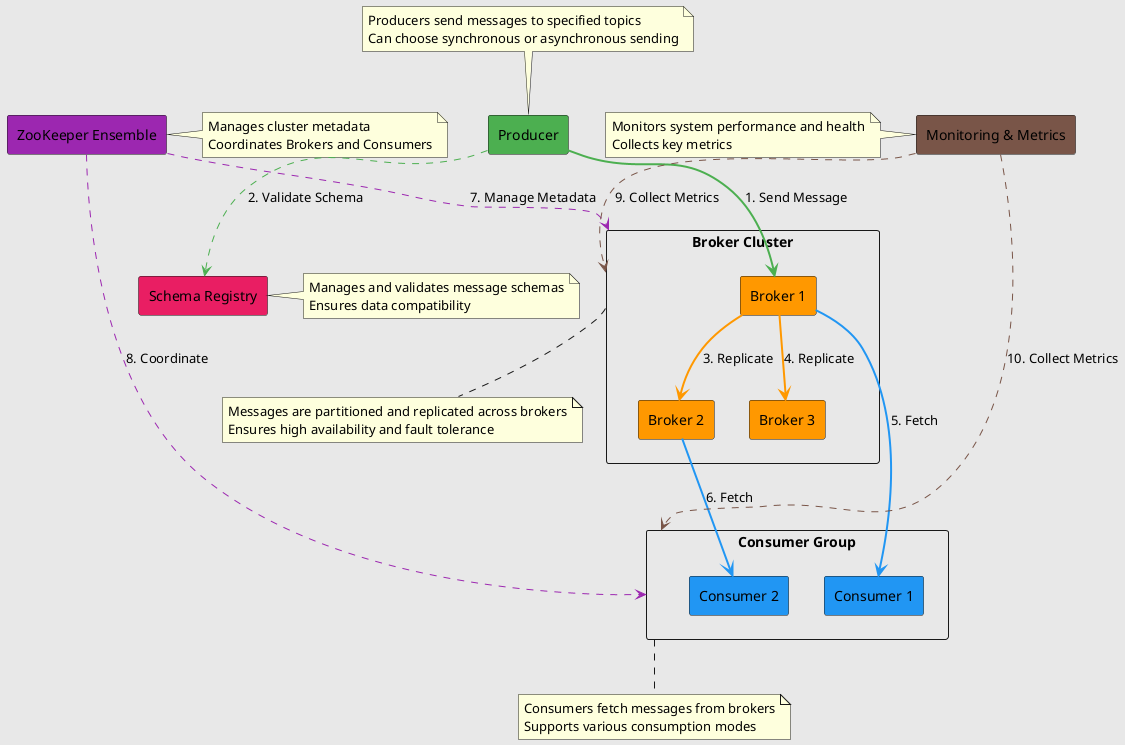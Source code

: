 @startuml
skinparam backgroundColor #E8E8E8

' Define components
rectangle "Producer" as Producer #4CAF50
rectangle "Broker Cluster" as BrokerCluster {
    rectangle "Broker 1" as Broker1 #FF9800
    rectangle "Broker 2" as Broker2 #FF9800
    rectangle "Broker 3" as Broker3 #FF9800
}
rectangle "ZooKeeper Ensemble" as ZooKeeper #9C27B0
rectangle "Consumer Group" as ConsumerGroup {
    rectangle "Consumer 1" as Consumer1 #2196F3
    rectangle "Consumer 2" as Consumer2 #2196F3
}
rectangle "Schema Registry" as SchemaRegistry #E91E63
rectangle "Monitoring & Metrics" as Monitoring #795548

' Define connections
Producer -[#4CAF50,thickness=2]-> Broker1 : 1. Send Message
Producer -[#4CAF50,dashed]-> SchemaRegistry : 2. Validate Schema
Broker1 -[#FF9800,thickness=2]-> Broker2 : 3. Replicate
Broker1 -[#FF9800,thickness=2]-> Broker3 : 4. Replicate
Broker1 -[#2196F3,thickness=2]-> Consumer1 : 5. Fetch
Broker2 -[#2196F3,thickness=2]-> Consumer2 : 6. Fetch
ZooKeeper -[#9C27B0,dashed]-> BrokerCluster : 7. Manage Metadata
ZooKeeper -[#9C27B0,dashed]-> ConsumerGroup : 8. Coordinate
Monitoring -[#795548,dashed]-> BrokerCluster : 9. Collect Metrics
Monitoring -[#795548,dashed]-> ConsumerGroup : 10. Collect Metrics

' Add notes
note top of Producer
    Producers send messages to specified topics
    Can choose synchronous or asynchronous sending
end note

note bottom of BrokerCluster
    Messages are partitioned and replicated across brokers
    Ensures high availability and fault tolerance
end note

note bottom of ConsumerGroup
    Consumers fetch messages from brokers
    Supports various consumption modes
end note

note right of SchemaRegistry
    Manages and validates message schemas
    Ensures data compatibility
end note

note right of ZooKeeper
    Manages cluster metadata
    Coordinates Brokers and Consumers
end note

note left of Monitoring
    Monitors system performance and health
    Collects key metrics
end note

@enduml
